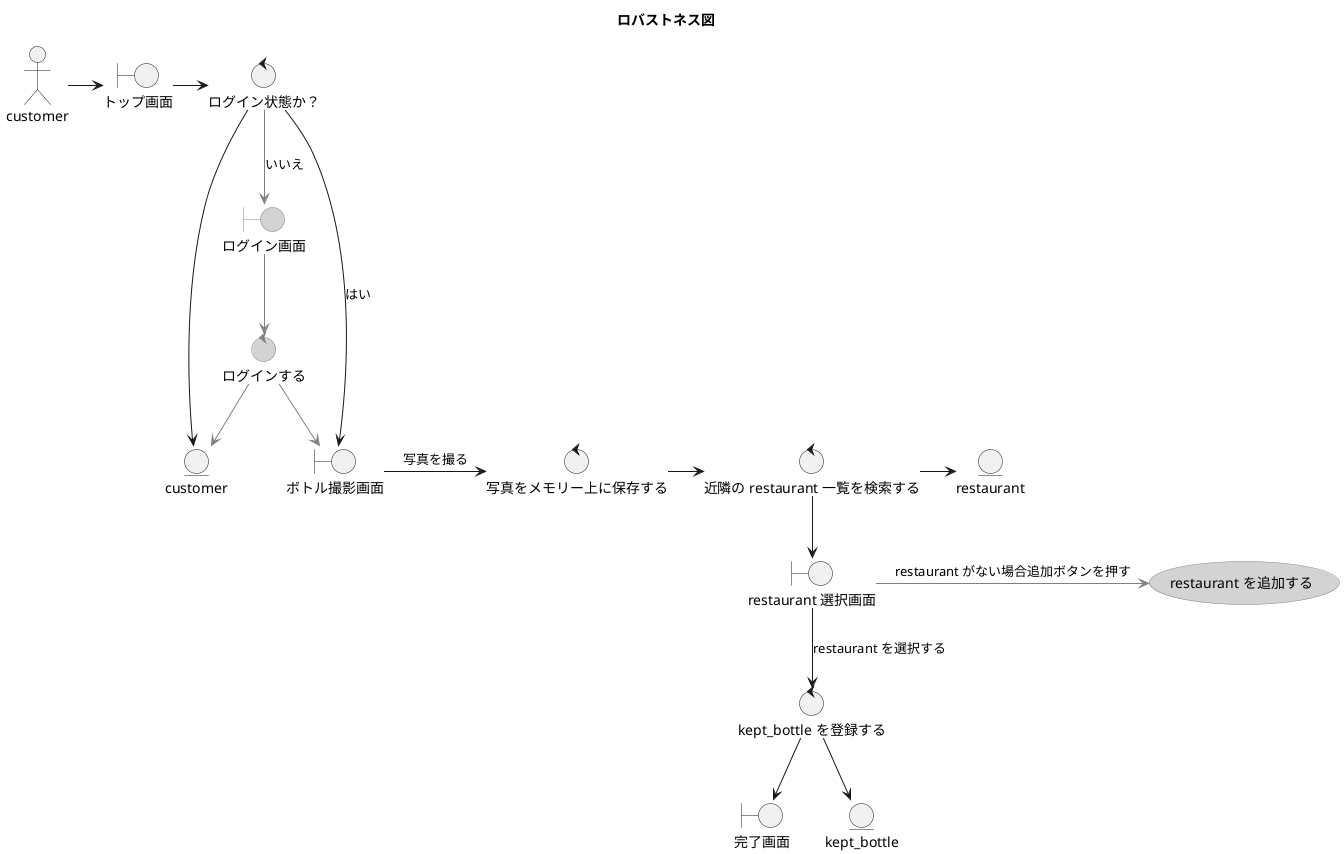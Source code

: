 @startuml

title ロバストネス図


skinparam usecase {
  BackgroundColor<< Step3 >> LightGrey
}


actor customer as customer_actor
boundary トップ画面 as top_page
boundary ログイン画面 as login_page #lightgray;line:gray
boundary ボトル撮影画面 as take_photo_page
boundary "restaurant 選択画面" as restaurant_selection_page
boundary 完了画面 as complete_page
control ログインする as login #lightgray;line:gray
control "ログイン状態か？" as check_login
control 写真をメモリー上に保存する as save_photo
control "近隣の restaurant 一覧を検索する" as search_restaurant
control "kept_bottle を登録する" as save_kept_bottle
entity customer
entity restaurant
entity kept_bottle
usecase (restaurant を追加する) as add_restaurant #lightgray;line:gray

' 基本コース
customer_actor -right-> top_page
top_page -right-> check_login
check_login -right-> customer
check_login -right-> take_photo_page : はい 
take_photo_page -right-> save_photo : 写真を撮る
save_photo -right-> search_restaurant
search_restaurant -right-> restaurant
search_restaurant --> restaurant_selection_page
restaurant_selection_page --> save_kept_bottle : "restaurant を選択する" 
save_kept_bottle --> kept_bottle
save_kept_bottle --> complete_page

' 代替コース
check_login -down-> login_page #line:gray : いいえ
login_page -down-> login #line:gray
login --> customer #line:gray
login --> take_photo_page #line:gray
restaurant_selection_page -right-> add_restaurant #line:gray : "restaurant がない場合追加ボタンを押す"



@enduml